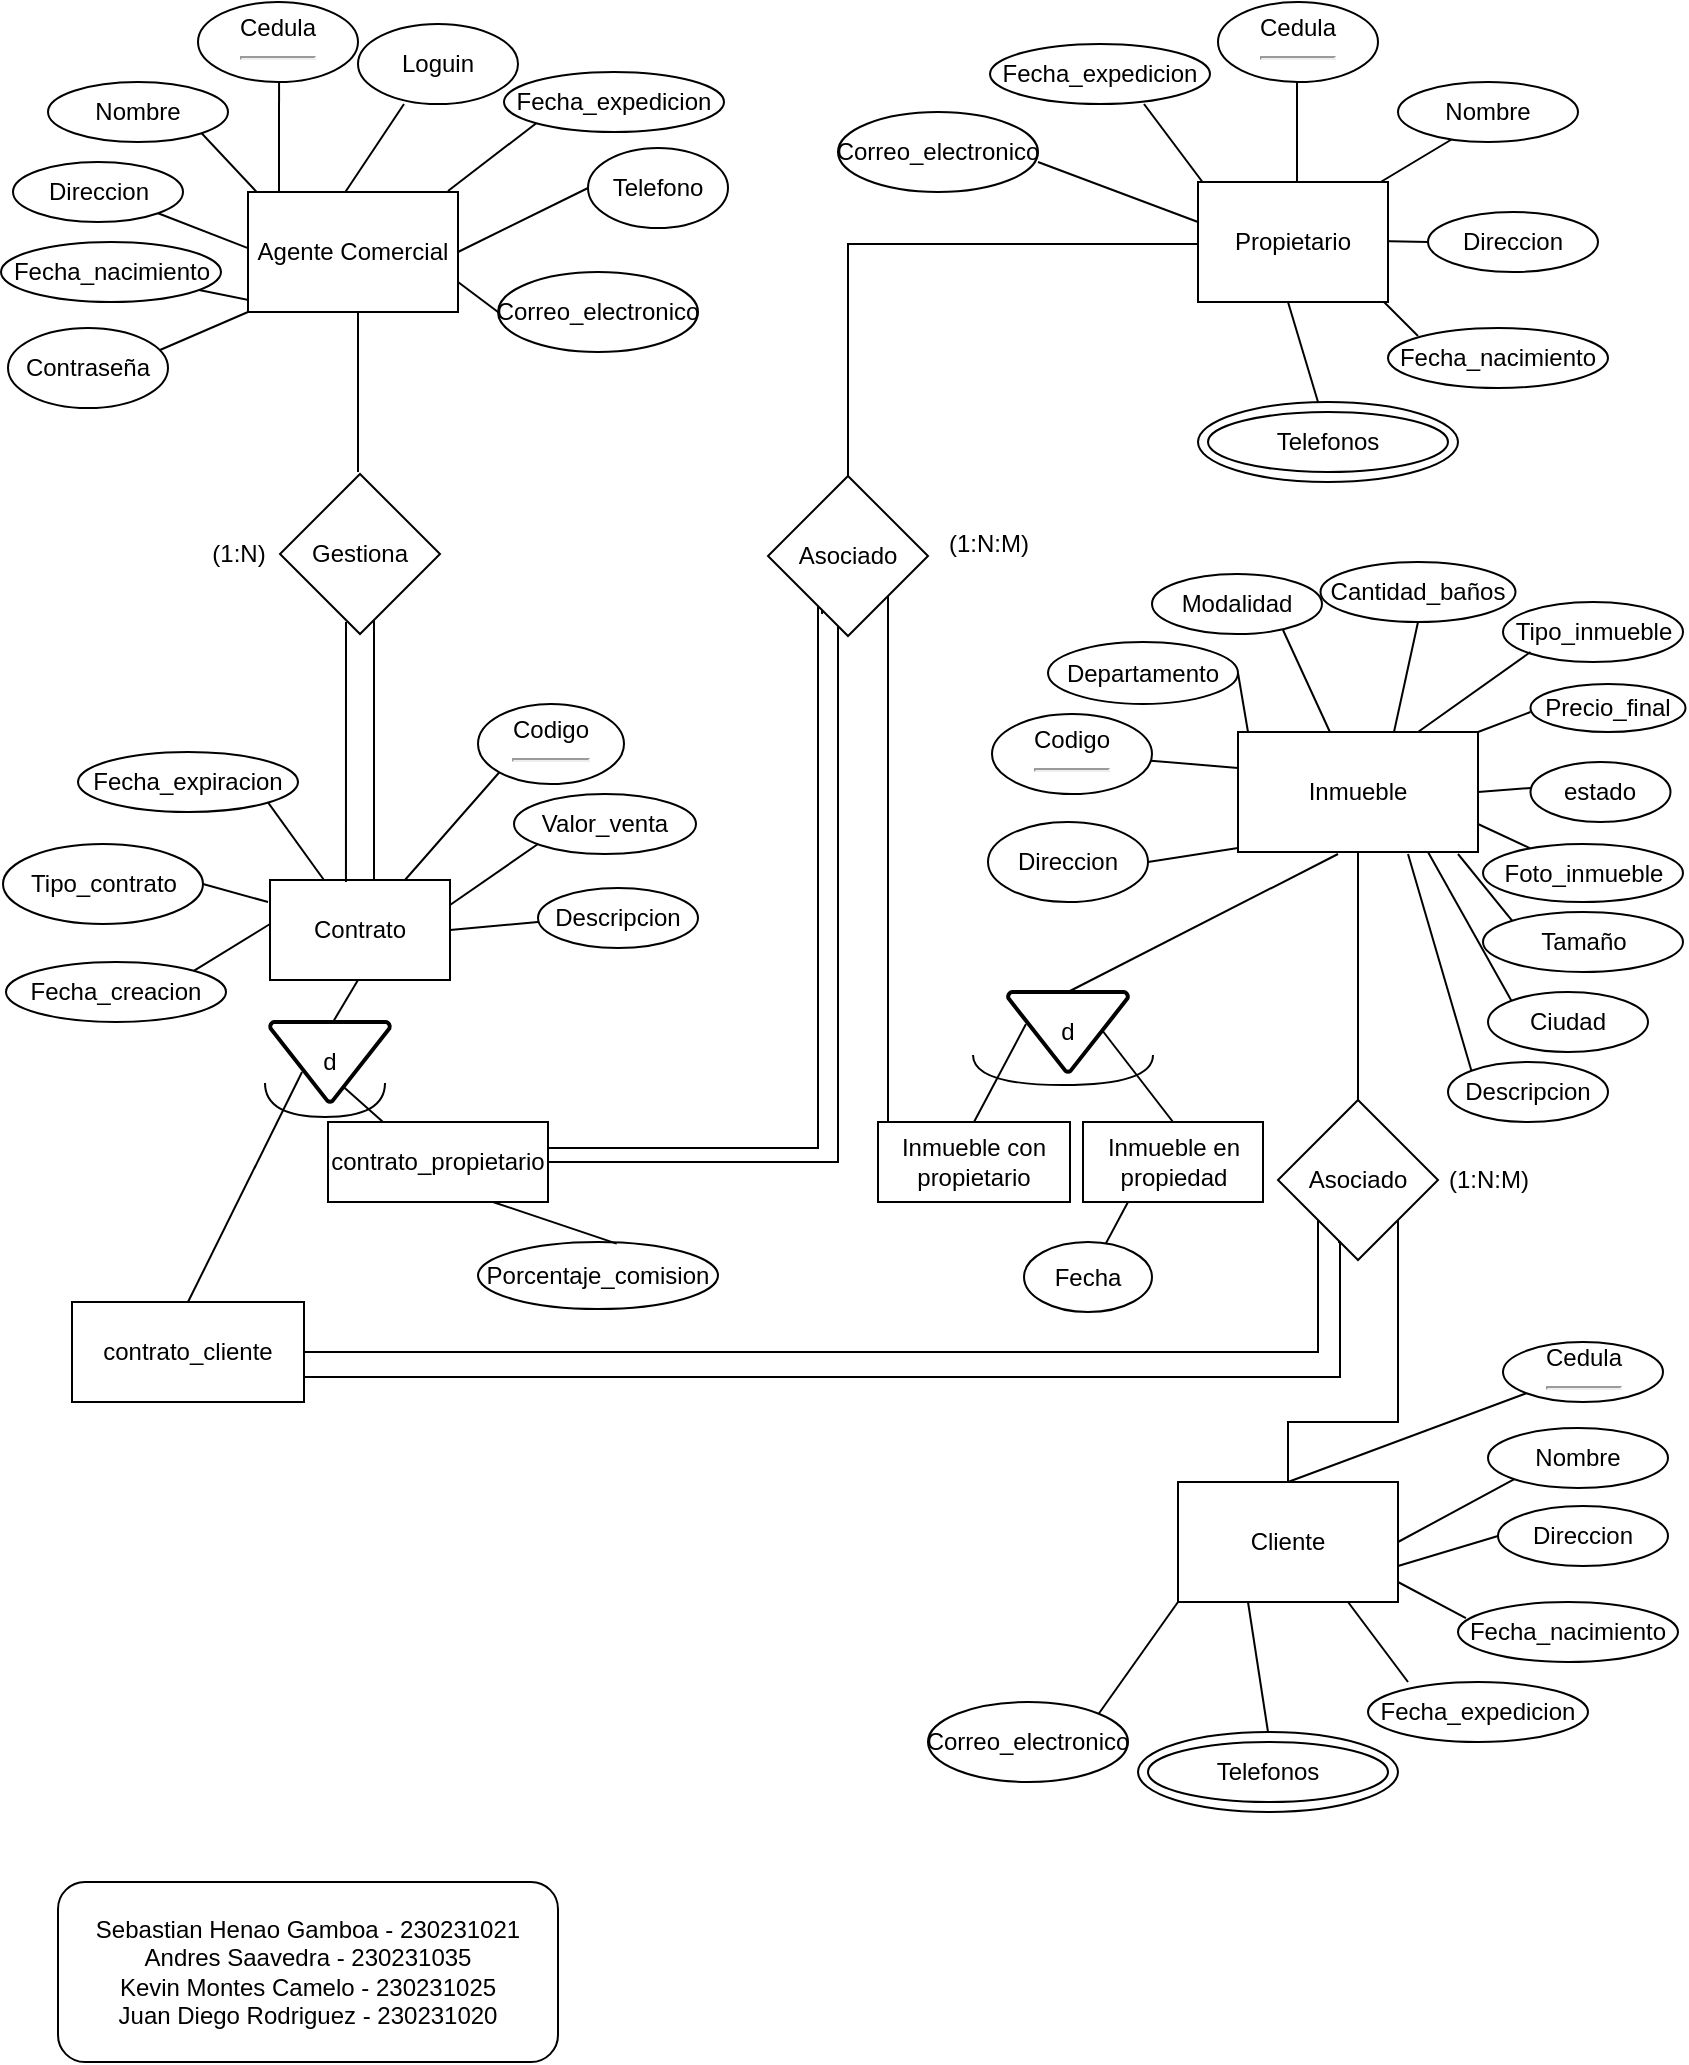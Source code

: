 <mxfile version="24.7.17">
  <diagram id="R2lEEEUBdFMjLlhIrx00" name="Page-1">
    <mxGraphModel dx="880" dy="427" grid="1" gridSize="10" guides="1" tooltips="1" connect="1" arrows="1" fold="1" page="1" pageScale="1" pageWidth="850" pageHeight="1100" math="0" shadow="0" extFonts="Permanent Marker^https://fonts.googleapis.com/css?family=Permanent+Marker">
      <root>
        <mxCell id="0" />
        <mxCell id="1" parent="0" />
        <mxCell id="4rlKsRQZwyyehg3YimqO-2" value="" style="endArrow=none;html=1;rounded=0;entryX=0.494;entryY=0.875;entryDx=0;entryDy=0;entryPerimeter=0;" parent="1" edge="1">
          <mxGeometry width="50" height="50" relative="1" as="geometry">
            <mxPoint x="140.5" y="140" as="sourcePoint" />
            <mxPoint x="140.52" y="80" as="targetPoint" />
            <Array as="points" />
          </mxGeometry>
        </mxCell>
        <mxCell id="4rlKsRQZwyyehg3YimqO-7" value="" style="endArrow=none;html=1;rounded=0;" parent="1" edge="1">
          <mxGeometry width="50" height="50" relative="1" as="geometry">
            <mxPoint x="173" y="136" as="sourcePoint" />
            <mxPoint x="203" y="91" as="targetPoint" />
          </mxGeometry>
        </mxCell>
        <mxCell id="4rlKsRQZwyyehg3YimqO-14" value="Nombre" style="ellipse;whiteSpace=wrap;html=1;" parent="1" vertex="1">
          <mxGeometry x="25" y="80" width="90" height="30" as="geometry" />
        </mxCell>
        <mxCell id="B3RAliBa8itg4HLD803y-1" value="Direccion" style="ellipse;whiteSpace=wrap;html=1;" parent="1" vertex="1">
          <mxGeometry x="7.5" y="120" width="85" height="30" as="geometry" />
        </mxCell>
        <mxCell id="B3RAliBa8itg4HLD803y-2" value="" style="endArrow=none;html=1;rounded=0;entryX=1;entryY=1;entryDx=0;entryDy=0;" parent="1" target="B3RAliBa8itg4HLD803y-1" edge="1">
          <mxGeometry width="50" height="50" relative="1" as="geometry">
            <mxPoint x="130" y="165" as="sourcePoint" />
            <mxPoint x="105" y="164.5" as="targetPoint" />
          </mxGeometry>
        </mxCell>
        <mxCell id="B3RAliBa8itg4HLD803y-6" value="" style="endArrow=none;html=1;rounded=0;entryX=1;entryY=1;entryDx=0;entryDy=0;" parent="1" target="4rlKsRQZwyyehg3YimqO-14" edge="1">
          <mxGeometry width="50" height="50" relative="1" as="geometry">
            <mxPoint x="134" y="140" as="sourcePoint" />
            <mxPoint x="84" y="120" as="targetPoint" />
          </mxGeometry>
        </mxCell>
        <mxCell id="B3RAliBa8itg4HLD803y-7" value="Fecha_nacimiento" style="ellipse;whiteSpace=wrap;html=1;" parent="1" vertex="1">
          <mxGeometry x="1.5" y="160" width="110" height="30" as="geometry" />
        </mxCell>
        <mxCell id="B3RAliBa8itg4HLD803y-9" value="" style="endArrow=none;html=1;rounded=0;" parent="1" source="B3RAliBa8itg4HLD803y-7" edge="1">
          <mxGeometry width="50" height="50" relative="1" as="geometry">
            <mxPoint x="90" y="220" as="sourcePoint" />
            <mxPoint x="130" y="190" as="targetPoint" />
          </mxGeometry>
        </mxCell>
        <mxCell id="B3RAliBa8itg4HLD803y-14" value="" style="endArrow=none;html=1;rounded=0;" parent="1" edge="1">
          <mxGeometry width="50" height="50" relative="1" as="geometry">
            <mxPoint x="649.5" y="130" as="sourcePoint" />
            <mxPoint x="649.5" y="80" as="targetPoint" />
            <Array as="points" />
          </mxGeometry>
        </mxCell>
        <mxCell id="B3RAliBa8itg4HLD803y-18" value="" style="endArrow=none;html=1;rounded=0;" parent="1" edge="1">
          <mxGeometry width="50" height="50" relative="1" as="geometry">
            <mxPoint x="738" y="102" as="sourcePoint" />
            <mxPoint x="688" y="132" as="targetPoint" />
          </mxGeometry>
        </mxCell>
        <mxCell id="B3RAliBa8itg4HLD803y-19" value="Nombre" style="ellipse;whiteSpace=wrap;html=1;" parent="1" vertex="1">
          <mxGeometry x="700" y="80" width="90" height="30" as="geometry" />
        </mxCell>
        <mxCell id="B3RAliBa8itg4HLD803y-20" value="Direccion" style="ellipse;whiteSpace=wrap;html=1;" parent="1" vertex="1">
          <mxGeometry x="715" y="145" width="85" height="30" as="geometry" />
        </mxCell>
        <mxCell id="B3RAliBa8itg4HLD803y-22" value="" style="endArrow=none;html=1;rounded=0;" parent="1" edge="1">
          <mxGeometry width="50" height="50" relative="1" as="geometry">
            <mxPoint x="715" y="160" as="sourcePoint" />
            <mxPoint x="690" y="159.5" as="targetPoint" />
          </mxGeometry>
        </mxCell>
        <mxCell id="B3RAliBa8itg4HLD803y-23" value="Fecha_nacimiento" style="ellipse;whiteSpace=wrap;html=1;" parent="1" vertex="1">
          <mxGeometry x="695" y="203" width="110" height="30" as="geometry" />
        </mxCell>
        <mxCell id="B3RAliBa8itg4HLD803y-26" value="" style="endArrow=none;html=1;rounded=0;" parent="1" edge="1">
          <mxGeometry width="50" height="50" relative="1" as="geometry">
            <mxPoint x="710" y="207" as="sourcePoint" />
            <mxPoint x="690" y="187" as="targetPoint" />
          </mxGeometry>
        </mxCell>
        <mxCell id="B3RAliBa8itg4HLD803y-27" value="" style="endArrow=none;html=1;rounded=0;" parent="1" edge="1">
          <mxGeometry width="50" height="50" relative="1" as="geometry">
            <mxPoint x="603" y="131" as="sourcePoint" />
            <mxPoint x="573" y="91" as="targetPoint" />
          </mxGeometry>
        </mxCell>
        <mxCell id="B3RAliBa8itg4HLD803y-28" value="Fecha_expedicion" style="ellipse;whiteSpace=wrap;html=1;" parent="1" vertex="1">
          <mxGeometry x="496" y="61" width="110" height="30" as="geometry" />
        </mxCell>
        <mxCell id="B3RAliBa8itg4HLD803y-31" value="" style="endArrow=none;html=1;rounded=0;" parent="1" edge="1">
          <mxGeometry width="50" height="50" relative="1" as="geometry">
            <mxPoint x="600" y="150" as="sourcePoint" />
            <mxPoint x="520" y="120" as="targetPoint" />
          </mxGeometry>
        </mxCell>
        <mxCell id="B3RAliBa8itg4HLD803y-32" value="Correo_electronico" style="ellipse;whiteSpace=wrap;html=1;" parent="1" vertex="1">
          <mxGeometry x="420" y="95" width="100" height="40" as="geometry" />
        </mxCell>
        <mxCell id="B3RAliBa8itg4HLD803y-34" value="" style="endArrow=none;html=1;rounded=0;entryX=0.5;entryY=1;entryDx=0;entryDy=0;" parent="1" edge="1">
          <mxGeometry width="50" height="50" relative="1" as="geometry">
            <mxPoint x="660" y="240" as="sourcePoint" />
            <mxPoint x="645" y="190" as="targetPoint" />
          </mxGeometry>
        </mxCell>
        <mxCell id="B3RAliBa8itg4HLD803y-36" value="" style="ellipse;whiteSpace=wrap;html=1;" parent="1" vertex="1">
          <mxGeometry x="600" y="240" width="130" height="40" as="geometry" />
        </mxCell>
        <mxCell id="B3RAliBa8itg4HLD803y-37" value="Telefonos" style="ellipse;whiteSpace=wrap;html=1;" parent="1" vertex="1">
          <mxGeometry x="605" y="245" width="120" height="30" as="geometry" />
        </mxCell>
        <mxCell id="Lbm8d4cM8SK0Y5A2mMIZ-30" style="edgeStyle=orthogonalEdgeStyle;rounded=0;orthogonalLoop=1;jettySize=auto;html=1;exitX=0;exitY=0.75;exitDx=0;exitDy=0;entryX=0.5;entryY=0;entryDx=0;entryDy=0;endArrow=none;endFill=0;" parent="1" target="Lbm8d4cM8SK0Y5A2mMIZ-27" edge="1">
          <mxGeometry relative="1" as="geometry">
            <mxPoint x="603.5" y="160" as="sourcePoint" />
            <mxPoint x="392.5" y="291" as="targetPoint" />
            <Array as="points">
              <mxPoint x="604" y="161" />
              <mxPoint x="425" y="161" />
            </Array>
          </mxGeometry>
        </mxCell>
        <mxCell id="B3RAliBa8itg4HLD803y-39" value="Propietario" style="rounded=0;whiteSpace=wrap;html=1;" parent="1" vertex="1">
          <mxGeometry x="600" y="130" width="95" height="60" as="geometry" />
        </mxCell>
        <mxCell id="B3RAliBa8itg4HLD803y-40" value="Agente Comercial" style="rounded=0;whiteSpace=wrap;html=1;" parent="1" vertex="1">
          <mxGeometry x="125" y="135" width="105" height="60" as="geometry" />
        </mxCell>
        <mxCell id="B3RAliBa8itg4HLD803y-41" value="Contrato" style="rounded=0;whiteSpace=wrap;html=1;" parent="1" vertex="1">
          <mxGeometry x="136" y="479" width="90" height="50" as="geometry" />
        </mxCell>
        <mxCell id="B3RAliBa8itg4HLD803y-43" value="Codigo&lt;hr&gt;" style="ellipse;whiteSpace=wrap;html=1;" parent="1" vertex="1">
          <mxGeometry x="240" y="391" width="73" height="40" as="geometry" />
        </mxCell>
        <mxCell id="B3RAliBa8itg4HLD803y-44" value="Descripcion" style="ellipse;whiteSpace=wrap;html=1;" parent="1" vertex="1">
          <mxGeometry x="270" y="483" width="80" height="30" as="geometry" />
        </mxCell>
        <mxCell id="B3RAliBa8itg4HLD803y-51" value="Tipo_contrato" style="ellipse;whiteSpace=wrap;html=1;" parent="1" vertex="1">
          <mxGeometry x="2.5" y="461" width="100" height="40" as="geometry" />
        </mxCell>
        <mxCell id="B3RAliBa8itg4HLD803y-58" value="Fecha_creacion" style="ellipse;whiteSpace=wrap;html=1;" parent="1" vertex="1">
          <mxGeometry x="4" y="520" width="110" height="30" as="geometry" />
        </mxCell>
        <mxCell id="B3RAliBa8itg4HLD803y-60" value="" style="endArrow=none;html=1;rounded=0;exitX=0.718;exitY=0.1;exitDx=0;exitDy=0;exitPerimeter=0;" parent="1" source="B3RAliBa8itg4HLD803y-62" target="B3RAliBa8itg4HLD803y-41" edge="1">
          <mxGeometry width="50" height="50" relative="1" as="geometry">
            <mxPoint x="115" y="580" as="sourcePoint" />
            <mxPoint x="144" y="520" as="targetPoint" />
          </mxGeometry>
        </mxCell>
        <mxCell id="B3RAliBa8itg4HLD803y-62" value="Fecha_expiracion" style="ellipse;whiteSpace=wrap;html=1;" parent="1" vertex="1">
          <mxGeometry x="40" y="415" width="110" height="30" as="geometry" />
        </mxCell>
        <mxCell id="B3RAliBa8itg4HLD803y-64" value="Valor_venta" style="ellipse;whiteSpace=wrap;html=1;" parent="1" vertex="1">
          <mxGeometry x="258" y="436" width="91" height="30" as="geometry" />
        </mxCell>
        <mxCell id="QkY7KodW-akOsXNsBhCe-24" style="edgeStyle=orthogonalEdgeStyle;rounded=0;orthogonalLoop=1;jettySize=auto;html=1;exitX=0.5;exitY=0;exitDx=0;exitDy=0;entryX=1;entryY=1;entryDx=0;entryDy=0;endArrow=none;endFill=0;" parent="1" source="B3RAliBa8itg4HLD803y-71" target="QkY7KodW-akOsXNsBhCe-18" edge="1">
          <mxGeometry relative="1" as="geometry">
            <Array as="points">
              <mxPoint x="645" y="750" />
              <mxPoint x="700" y="750" />
            </Array>
          </mxGeometry>
        </mxCell>
        <mxCell id="B3RAliBa8itg4HLD803y-71" value="Cliente" style="rounded=0;whiteSpace=wrap;html=1;" parent="1" vertex="1">
          <mxGeometry x="590" y="780" width="110" height="60" as="geometry" />
        </mxCell>
        <mxCell id="B3RAliBa8itg4HLD803y-74" value="Fecha_expedicion" style="ellipse;whiteSpace=wrap;html=1;" parent="1" vertex="1">
          <mxGeometry x="253" y="75" width="110" height="30" as="geometry" />
        </mxCell>
        <mxCell id="B3RAliBa8itg4HLD803y-78" value="" style="endArrow=none;html=1;rounded=0;entryX=0;entryY=1;entryDx=0;entryDy=0;" parent="1" target="B3RAliBa8itg4HLD803y-74" edge="1">
          <mxGeometry width="50" height="50" relative="1" as="geometry">
            <mxPoint x="225" y="134.5" as="sourcePoint" />
            <mxPoint x="260" y="110" as="targetPoint" />
          </mxGeometry>
        </mxCell>
        <mxCell id="B3RAliBa8itg4HLD803y-82" value="Correo_electronico" style="ellipse;whiteSpace=wrap;html=1;" parent="1" vertex="1">
          <mxGeometry x="250" y="175" width="100" height="40" as="geometry" />
        </mxCell>
        <mxCell id="B3RAliBa8itg4HLD803y-83" value="Telefono" style="ellipse;whiteSpace=wrap;html=1;" parent="1" vertex="1">
          <mxGeometry x="295" y="113" width="70" height="40" as="geometry" />
        </mxCell>
        <mxCell id="B3RAliBa8itg4HLD803y-86" value="" style="endArrow=none;html=1;rounded=0;entryX=0;entryY=0.5;entryDx=0;entryDy=0;exitX=1;exitY=0.5;exitDx=0;exitDy=0;" parent="1" source="B3RAliBa8itg4HLD803y-40" target="B3RAliBa8itg4HLD803y-83" edge="1">
          <mxGeometry width="50" height="50" relative="1" as="geometry">
            <mxPoint x="194" y="195" as="sourcePoint" />
            <mxPoint x="201" y="213" as="targetPoint" />
          </mxGeometry>
        </mxCell>
        <mxCell id="B3RAliBa8itg4HLD803y-87" value="Cedula&lt;hr&gt;" style="ellipse;whiteSpace=wrap;html=1;" parent="1" vertex="1">
          <mxGeometry x="610" y="40" width="80" height="40" as="geometry" />
        </mxCell>
        <mxCell id="B3RAliBa8itg4HLD803y-88" value="Cedula&lt;hr&gt;" style="ellipse;whiteSpace=wrap;html=1;" parent="1" vertex="1">
          <mxGeometry x="752.5" y="710" width="80" height="30" as="geometry" />
        </mxCell>
        <mxCell id="B3RAliBa8itg4HLD803y-89" value="Nombre" style="ellipse;whiteSpace=wrap;html=1;" parent="1" vertex="1">
          <mxGeometry x="745" y="753" width="90" height="30" as="geometry" />
        </mxCell>
        <mxCell id="B3RAliBa8itg4HLD803y-90" value="Direccion" style="ellipse;whiteSpace=wrap;html=1;" parent="1" vertex="1">
          <mxGeometry x="750" y="792" width="85" height="30" as="geometry" />
        </mxCell>
        <mxCell id="B3RAliBa8itg4HLD803y-91" value="Fecha_nacimiento" style="ellipse;whiteSpace=wrap;html=1;" parent="1" vertex="1">
          <mxGeometry x="730" y="840" width="110" height="30" as="geometry" />
        </mxCell>
        <mxCell id="B3RAliBa8itg4HLD803y-92" value="Fecha_expedicion" style="ellipse;whiteSpace=wrap;html=1;" parent="1" vertex="1">
          <mxGeometry x="685" y="880" width="110" height="30" as="geometry" />
        </mxCell>
        <mxCell id="QkY7KodW-akOsXNsBhCe-19" style="edgeStyle=orthogonalEdgeStyle;rounded=0;orthogonalLoop=1;jettySize=auto;html=1;exitX=0.5;exitY=1;exitDx=0;exitDy=0;entryX=0.5;entryY=0;entryDx=0;entryDy=0;endArrow=none;endFill=0;" parent="1" source="B3RAliBa8itg4HLD803y-101" target="QkY7KodW-akOsXNsBhCe-18" edge="1">
          <mxGeometry relative="1" as="geometry">
            <Array as="points">
              <mxPoint x="680" y="590" />
            </Array>
          </mxGeometry>
        </mxCell>
        <mxCell id="B3RAliBa8itg4HLD803y-101" value="Inmueble" style="rounded=0;whiteSpace=wrap;html=1;" parent="1" vertex="1">
          <mxGeometry x="620" y="405" width="120" height="60" as="geometry" />
        </mxCell>
        <mxCell id="B3RAliBa8itg4HLD803y-103" value="Codigo&lt;hr&gt;" style="ellipse;whiteSpace=wrap;html=1;" parent="1" vertex="1">
          <mxGeometry x="497" y="396" width="80" height="40" as="geometry" />
        </mxCell>
        <mxCell id="B3RAliBa8itg4HLD803y-104" value="Descripcion" style="ellipse;whiteSpace=wrap;html=1;" parent="1" vertex="1">
          <mxGeometry x="725" y="570" width="80" height="30" as="geometry" />
        </mxCell>
        <mxCell id="B3RAliBa8itg4HLD803y-105" value="Tipo_inmueble" style="ellipse;whiteSpace=wrap;html=1;" parent="1" vertex="1">
          <mxGeometry x="752.5" y="340" width="90" height="30" as="geometry" />
        </mxCell>
        <mxCell id="B3RAliBa8itg4HLD803y-106" value="Modalidad" style="ellipse;whiteSpace=wrap;html=1;" parent="1" vertex="1">
          <mxGeometry x="577" y="326" width="85" height="30" as="geometry" />
        </mxCell>
        <mxCell id="B3RAliBa8itg4HLD803y-107" value="Precio_final" style="ellipse;whiteSpace=wrap;html=1;" parent="1" vertex="1">
          <mxGeometry x="766.25" y="381" width="77.5" height="24" as="geometry" />
        </mxCell>
        <mxCell id="B3RAliBa8itg4HLD803y-109" value="estado" style="ellipse;whiteSpace=wrap;html=1;" parent="1" vertex="1">
          <mxGeometry x="766.25" y="420" width="70" height="30" as="geometry" />
        </mxCell>
        <mxCell id="B3RAliBa8itg4HLD803y-111" value="Foto_inmueble" style="ellipse;whiteSpace=wrap;html=1;" parent="1" vertex="1">
          <mxGeometry x="742.5" y="461" width="100" height="29" as="geometry" />
        </mxCell>
        <mxCell id="B3RAliBa8itg4HLD803y-114" value="Cantidad_baños" style="ellipse;whiteSpace=wrap;html=1;" parent="1" vertex="1">
          <mxGeometry x="661.25" y="320" width="97.5" height="30" as="geometry" />
        </mxCell>
        <mxCell id="B3RAliBa8itg4HLD803y-115" value="Tamaño" style="ellipse;whiteSpace=wrap;html=1;" parent="1" vertex="1">
          <mxGeometry x="742.5" y="495" width="100" height="30" as="geometry" />
        </mxCell>
        <mxCell id="f60cPsyJzFXe6ZBe6k3H-2" value="Gestiona" style="rhombus;whiteSpace=wrap;html=1;" parent="1" vertex="1">
          <mxGeometry x="141" y="276" width="80" height="80" as="geometry" />
        </mxCell>
        <mxCell id="QkY7KodW-akOsXNsBhCe-22" style="edgeStyle=orthogonalEdgeStyle;rounded=0;orthogonalLoop=1;jettySize=auto;html=1;exitX=1;exitY=0.75;exitDx=0;exitDy=0;entryX=0;entryY=1;entryDx=0;entryDy=0;endArrow=none;endFill=0;" parent="1" source="XvDk7pVKOA5kMYXRJbSS-2" target="QkY7KodW-akOsXNsBhCe-18" edge="1">
          <mxGeometry relative="1" as="geometry">
            <Array as="points">
              <mxPoint x="153" y="715" />
              <mxPoint x="660" y="715" />
            </Array>
          </mxGeometry>
        </mxCell>
        <mxCell id="XvDk7pVKOA5kMYXRJbSS-2" value="contrato_cliente" style="rounded=0;whiteSpace=wrap;html=1;" parent="1" vertex="1">
          <mxGeometry x="37" y="690" width="116" height="50" as="geometry" />
        </mxCell>
        <mxCell id="Lbm8d4cM8SK0Y5A2mMIZ-33" style="edgeStyle=orthogonalEdgeStyle;rounded=0;orthogonalLoop=1;jettySize=auto;html=1;exitX=1;exitY=0.5;exitDx=0;exitDy=0;entryX=0.338;entryY=0.863;entryDx=0;entryDy=0;endArrow=none;endFill=0;entryPerimeter=0;" parent="1" edge="1" target="Lbm8d4cM8SK0Y5A2mMIZ-27">
          <mxGeometry relative="1" as="geometry">
            <Array as="points">
              <mxPoint x="275" y="613" />
              <mxPoint x="410" y="613" />
              <mxPoint x="410" y="330" />
              <mxPoint x="412" y="330" />
            </Array>
            <mxPoint x="275" y="623" as="sourcePoint" />
            <mxPoint x="411" y="272" as="targetPoint" />
          </mxGeometry>
        </mxCell>
        <mxCell id="r4Jjr8bLSQtdwsI-RP7N-3" style="edgeStyle=orthogonalEdgeStyle;rounded=0;orthogonalLoop=1;jettySize=auto;html=1;exitX=1;exitY=0.5;exitDx=0;exitDy=0;endArrow=none;endFill=0;" parent="1" source="XvDk7pVKOA5kMYXRJbSS-3" target="Lbm8d4cM8SK0Y5A2mMIZ-27" edge="1">
          <mxGeometry relative="1" as="geometry">
            <Array as="points">
              <mxPoint x="420" y="620" />
            </Array>
          </mxGeometry>
        </mxCell>
        <mxCell id="XvDk7pVKOA5kMYXRJbSS-3" value="contrato_propietario" style="rounded=0;whiteSpace=wrap;html=1;" parent="1" vertex="1">
          <mxGeometry x="165" y="600" width="110" height="40" as="geometry" />
        </mxCell>
        <mxCell id="XvDk7pVKOA5kMYXRJbSS-4" value="" style="endArrow=none;html=1;rounded=0;entryX=0.267;entryY=0.625;entryDx=0;entryDy=0;entryPerimeter=0;exitX=0.5;exitY=0;exitDx=0;exitDy=0;" parent="1" source="XvDk7pVKOA5kMYXRJbSS-2" target="QkY7KodW-akOsXNsBhCe-1" edge="1">
          <mxGeometry width="50" height="50" relative="1" as="geometry">
            <mxPoint x="90" y="670" as="sourcePoint" />
            <mxPoint x="155.298" y="585.847" as="targetPoint" />
          </mxGeometry>
        </mxCell>
        <mxCell id="XvDk7pVKOA5kMYXRJbSS-7" value="" style="endArrow=none;html=1;rounded=0;exitX=0.25;exitY=0;exitDx=0;exitDy=0;" parent="1" source="XvDk7pVKOA5kMYXRJbSS-3" edge="1">
          <mxGeometry width="50" height="50" relative="1" as="geometry">
            <mxPoint x="263" y="698" as="sourcePoint" />
            <mxPoint x="170" y="580" as="targetPoint" />
          </mxGeometry>
        </mxCell>
        <mxCell id="Lbm8d4cM8SK0Y5A2mMIZ-3" value="Loguin" style="ellipse;whiteSpace=wrap;html=1;" parent="1" vertex="1">
          <mxGeometry x="180" y="51" width="80" height="40" as="geometry" />
        </mxCell>
        <mxCell id="Lbm8d4cM8SK0Y5A2mMIZ-7" value="" style="endArrow=none;html=1;rounded=0;exitX=1;exitY=0.75;exitDx=0;exitDy=0;entryX=0;entryY=0.5;entryDx=0;entryDy=0;" parent="1" source="B3RAliBa8itg4HLD803y-40" target="B3RAliBa8itg4HLD803y-82" edge="1">
          <mxGeometry width="50" height="50" relative="1" as="geometry">
            <mxPoint x="237.5" y="203" as="sourcePoint" />
            <mxPoint x="287.5" y="153" as="targetPoint" />
          </mxGeometry>
        </mxCell>
        <mxCell id="Lbm8d4cM8SK0Y5A2mMIZ-8" value="Contraseña" style="ellipse;whiteSpace=wrap;html=1;" parent="1" vertex="1">
          <mxGeometry x="5" y="203" width="80" height="40" as="geometry" />
        </mxCell>
        <mxCell id="Lbm8d4cM8SK0Y5A2mMIZ-9" value="" style="endArrow=none;html=1;rounded=0;exitX=0.95;exitY=0.275;exitDx=0;exitDy=0;exitPerimeter=0;" parent="1" source="Lbm8d4cM8SK0Y5A2mMIZ-8" edge="1">
          <mxGeometry width="50" height="50" relative="1" as="geometry">
            <mxPoint x="75" y="245" as="sourcePoint" />
            <mxPoint x="125" y="195" as="targetPoint" />
          </mxGeometry>
        </mxCell>
        <mxCell id="Lbm8d4cM8SK0Y5A2mMIZ-11" value="Cedula&lt;hr&gt;" style="ellipse;whiteSpace=wrap;html=1;" parent="1" vertex="1">
          <mxGeometry x="100" y="40" width="80" height="40" as="geometry" />
        </mxCell>
        <mxCell id="Lbm8d4cM8SK0Y5A2mMIZ-13" value="" style="endArrow=none;html=1;rounded=0;exitX=0.5;exitY=0;exitDx=0;exitDy=0;" parent="1" edge="1">
          <mxGeometry width="50" height="50" relative="1" as="geometry">
            <mxPoint x="180" y="275" as="sourcePoint" />
            <mxPoint x="180" y="195" as="targetPoint" />
          </mxGeometry>
        </mxCell>
        <mxCell id="Lbm8d4cM8SK0Y5A2mMIZ-14" value="(1:N)" style="text;html=1;align=center;verticalAlign=middle;resizable=0;points=[];autosize=1;strokeColor=none;fillColor=none;" parent="1" vertex="1">
          <mxGeometry x="95" y="301" width="50" height="30" as="geometry" />
        </mxCell>
        <mxCell id="Lbm8d4cM8SK0Y5A2mMIZ-16" value="" style="endArrow=none;html=1;rounded=0;exitX=1;exitY=0.5;exitDx=0;exitDy=0;" parent="1" source="B3RAliBa8itg4HLD803y-51" edge="1">
          <mxGeometry width="50" height="50" relative="1" as="geometry">
            <mxPoint x="85" y="540" as="sourcePoint" />
            <mxPoint x="135" y="490" as="targetPoint" />
          </mxGeometry>
        </mxCell>
        <mxCell id="Lbm8d4cM8SK0Y5A2mMIZ-19" value="" style="endArrow=none;html=1;rounded=0;exitX=0.75;exitY=0;exitDx=0;exitDy=0;entryX=0;entryY=1;entryDx=0;entryDy=0;" parent="1" source="B3RAliBa8itg4HLD803y-41" target="B3RAliBa8itg4HLD803y-43" edge="1">
          <mxGeometry width="50" height="50" relative="1" as="geometry">
            <mxPoint x="176" y="506" as="sourcePoint" />
            <mxPoint x="226" y="456" as="targetPoint" />
          </mxGeometry>
        </mxCell>
        <mxCell id="Lbm8d4cM8SK0Y5A2mMIZ-21" value="" style="endArrow=none;html=1;rounded=0;exitX=1;exitY=0.25;exitDx=0;exitDy=0;" parent="1" source="B3RAliBa8itg4HLD803y-41" edge="1">
          <mxGeometry width="50" height="50" relative="1" as="geometry">
            <mxPoint x="220" y="511" as="sourcePoint" />
            <mxPoint x="270" y="461" as="targetPoint" />
          </mxGeometry>
        </mxCell>
        <mxCell id="Lbm8d4cM8SK0Y5A2mMIZ-22" style="edgeStyle=orthogonalEdgeStyle;rounded=0;orthogonalLoop=1;jettySize=auto;html=1;exitX=0.5;exitY=1;exitDx=0;exitDy=0;" parent="1" source="B3RAliBa8itg4HLD803y-64" target="B3RAliBa8itg4HLD803y-64" edge="1">
          <mxGeometry relative="1" as="geometry" />
        </mxCell>
        <mxCell id="Lbm8d4cM8SK0Y5A2mMIZ-24" value="" style="endArrow=none;html=1;rounded=0;exitX=1;exitY=0.5;exitDx=0;exitDy=0;" parent="1" source="B3RAliBa8itg4HLD803y-41" edge="1">
          <mxGeometry width="50" height="50" relative="1" as="geometry">
            <mxPoint x="230" y="540" as="sourcePoint" />
            <mxPoint x="270" y="500" as="targetPoint" />
          </mxGeometry>
        </mxCell>
        <mxCell id="Lbm8d4cM8SK0Y5A2mMIZ-26" value="" style="endArrow=none;html=1;rounded=0;exitX=1;exitY=0;exitDx=0;exitDy=0;" parent="1" source="B3RAliBa8itg4HLD803y-58" edge="1">
          <mxGeometry width="50" height="50" relative="1" as="geometry">
            <mxPoint x="86" y="551" as="sourcePoint" />
            <mxPoint x="136" y="501" as="targetPoint" />
          </mxGeometry>
        </mxCell>
        <mxCell id="Lbm8d4cM8SK0Y5A2mMIZ-27" value="Asociado" style="rhombus;whiteSpace=wrap;html=1;" parent="1" vertex="1">
          <mxGeometry x="385" y="277" width="80" height="80" as="geometry" />
        </mxCell>
        <mxCell id="Lbm8d4cM8SK0Y5A2mMIZ-31" value="Porcentaje_comision" style="ellipse;whiteSpace=wrap;html=1;" parent="1" vertex="1">
          <mxGeometry x="240" y="660" width="120" height="33.5" as="geometry" />
        </mxCell>
        <mxCell id="Lbm8d4cM8SK0Y5A2mMIZ-32" value="" style="endArrow=none;html=1;rounded=0;exitX=0.578;exitY=0.024;exitDx=0;exitDy=0;exitPerimeter=0;entryX=0.75;entryY=1;entryDx=0;entryDy=0;" parent="1" source="Lbm8d4cM8SK0Y5A2mMIZ-31" target="XvDk7pVKOA5kMYXRJbSS-3" edge="1">
          <mxGeometry width="50" height="50" relative="1" as="geometry">
            <mxPoint x="230" y="680" as="sourcePoint" />
            <mxPoint x="280" y="630" as="targetPoint" />
          </mxGeometry>
        </mxCell>
        <mxCell id="Lbm8d4cM8SK0Y5A2mMIZ-37" value="" style="endArrow=none;html=1;rounded=0;exitX=0.5;exitY=0;exitDx=0;exitDy=0;" parent="1" edge="1">
          <mxGeometry width="50" height="50" relative="1" as="geometry">
            <mxPoint x="167.5" y="550" as="sourcePoint" />
            <mxPoint x="180" y="529" as="targetPoint" />
          </mxGeometry>
        </mxCell>
        <mxCell id="Lbm8d4cM8SK0Y5A2mMIZ-41" value="" style="ellipse;whiteSpace=wrap;html=1;" parent="1" vertex="1">
          <mxGeometry x="570" y="905" width="130" height="40" as="geometry" />
        </mxCell>
        <mxCell id="Lbm8d4cM8SK0Y5A2mMIZ-43" value="Telefonos" style="ellipse;whiteSpace=wrap;html=1;" parent="1" vertex="1">
          <mxGeometry x="575" y="910" width="120" height="30" as="geometry" />
        </mxCell>
        <mxCell id="Lbm8d4cM8SK0Y5A2mMIZ-45" style="edgeStyle=orthogonalEdgeStyle;rounded=0;orthogonalLoop=1;jettySize=auto;html=1;exitX=0.5;exitY=1;exitDx=0;exitDy=0;" parent="1" source="B3RAliBa8itg4HLD803y-92" target="B3RAliBa8itg4HLD803y-92" edge="1">
          <mxGeometry relative="1" as="geometry" />
        </mxCell>
        <mxCell id="Lbm8d4cM8SK0Y5A2mMIZ-46" value="" style="endArrow=none;html=1;rounded=0;exitX=0.5;exitY=0;exitDx=0;exitDy=0;" parent="1" source="Lbm8d4cM8SK0Y5A2mMIZ-41" edge="1">
          <mxGeometry width="50" height="50" relative="1" as="geometry">
            <mxPoint x="590" y="880" as="sourcePoint" />
            <mxPoint x="625" y="840" as="targetPoint" />
          </mxGeometry>
        </mxCell>
        <mxCell id="Lbm8d4cM8SK0Y5A2mMIZ-47" value="" style="endArrow=none;html=1;rounded=0;" parent="1" edge="1">
          <mxGeometry width="50" height="50" relative="1" as="geometry">
            <mxPoint x="705" y="880" as="sourcePoint" />
            <mxPoint x="675" y="840" as="targetPoint" />
          </mxGeometry>
        </mxCell>
        <mxCell id="Lbm8d4cM8SK0Y5A2mMIZ-48" value="" style="endArrow=none;html=1;rounded=0;entryX=0.036;entryY=0.267;entryDx=0;entryDy=0;entryPerimeter=0;" parent="1" target="B3RAliBa8itg4HLD803y-91" edge="1">
          <mxGeometry width="50" height="50" relative="1" as="geometry">
            <mxPoint x="700" y="830" as="sourcePoint" />
            <mxPoint x="730" y="850" as="targetPoint" />
          </mxGeometry>
        </mxCell>
        <mxCell id="Lbm8d4cM8SK0Y5A2mMIZ-51" value="" style="endArrow=none;html=1;rounded=0;entryX=0;entryY=0.5;entryDx=0;entryDy=0;" parent="1" target="B3RAliBa8itg4HLD803y-90" edge="1">
          <mxGeometry width="50" height="50" relative="1" as="geometry">
            <mxPoint x="700" y="822" as="sourcePoint" />
            <mxPoint x="750" y="772" as="targetPoint" />
          </mxGeometry>
        </mxCell>
        <mxCell id="Lbm8d4cM8SK0Y5A2mMIZ-52" value="" style="endArrow=none;html=1;rounded=0;exitX=1;exitY=0.5;exitDx=0;exitDy=0;entryX=0;entryY=1;entryDx=0;entryDy=0;" parent="1" source="B3RAliBa8itg4HLD803y-71" target="B3RAliBa8itg4HLD803y-89" edge="1">
          <mxGeometry width="50" height="50" relative="1" as="geometry">
            <mxPoint x="695" y="822" as="sourcePoint" />
            <mxPoint x="745" y="772" as="targetPoint" />
          </mxGeometry>
        </mxCell>
        <mxCell id="Lbm8d4cM8SK0Y5A2mMIZ-53" value="" style="endArrow=none;html=1;rounded=0;exitX=0.5;exitY=0;exitDx=0;exitDy=0;entryX=0;entryY=1;entryDx=0;entryDy=0;" parent="1" source="B3RAliBa8itg4HLD803y-71" target="B3RAliBa8itg4HLD803y-88" edge="1">
          <mxGeometry width="50" height="50" relative="1" as="geometry">
            <mxPoint x="640" y="800" as="sourcePoint" />
            <mxPoint x="690" y="750" as="targetPoint" />
          </mxGeometry>
        </mxCell>
        <mxCell id="Lbm8d4cM8SK0Y5A2mMIZ-60" value="(1:N:M)" style="text;html=1;align=center;verticalAlign=middle;resizable=0;points=[];autosize=1;strokeColor=none;fillColor=none;" parent="1" vertex="1">
          <mxGeometry x="465" y="296" width="60" height="30" as="geometry" />
        </mxCell>
        <mxCell id="Lbm8d4cM8SK0Y5A2mMIZ-62" value="Correo_electronico" style="ellipse;whiteSpace=wrap;html=1;" parent="1" vertex="1">
          <mxGeometry x="465" y="890" width="100" height="40" as="geometry" />
        </mxCell>
        <mxCell id="Lbm8d4cM8SK0Y5A2mMIZ-63" value="" style="endArrow=none;html=1;rounded=0;exitX=1;exitY=0;exitDx=0;exitDy=0;" parent="1" source="Lbm8d4cM8SK0Y5A2mMIZ-62" edge="1">
          <mxGeometry width="50" height="50" relative="1" as="geometry">
            <mxPoint x="540" y="890" as="sourcePoint" />
            <mxPoint x="590" y="840" as="targetPoint" />
          </mxGeometry>
        </mxCell>
        <mxCell id="Lbm8d4cM8SK0Y5A2mMIZ-68" value="Departamento" style="ellipse;whiteSpace=wrap;html=1;" parent="1" vertex="1">
          <mxGeometry x="525" y="360" width="95" height="31" as="geometry" />
        </mxCell>
        <mxCell id="Lbm8d4cM8SK0Y5A2mMIZ-69" value="Ciudad" style="ellipse;whiteSpace=wrap;html=1;" parent="1" vertex="1">
          <mxGeometry x="745" y="535" width="80" height="30" as="geometry" />
        </mxCell>
        <mxCell id="Lbm8d4cM8SK0Y5A2mMIZ-70" value="Direccion" style="ellipse;whiteSpace=wrap;html=1;" parent="1" vertex="1">
          <mxGeometry x="495" y="450" width="80" height="40" as="geometry" />
        </mxCell>
        <mxCell id="Lbm8d4cM8SK0Y5A2mMIZ-73" value="" style="endArrow=none;html=1;rounded=0;exitX=0.65;exitY=0;exitDx=0;exitDy=0;exitPerimeter=0;" parent="1" source="B3RAliBa8itg4HLD803y-101" edge="1">
          <mxGeometry width="50" height="50" relative="1" as="geometry">
            <mxPoint x="680" y="400" as="sourcePoint" />
            <mxPoint x="710" y="350" as="targetPoint" />
          </mxGeometry>
        </mxCell>
        <mxCell id="Lbm8d4cM8SK0Y5A2mMIZ-75" value="" style="endArrow=none;html=1;rounded=0;exitX=0.75;exitY=0;exitDx=0;exitDy=0;" parent="1" source="B3RAliBa8itg4HLD803y-101" edge="1">
          <mxGeometry width="50" height="50" relative="1" as="geometry">
            <mxPoint x="716.25" y="415" as="sourcePoint" />
            <mxPoint x="766.25" y="365" as="targetPoint" />
          </mxGeometry>
        </mxCell>
        <mxCell id="Lbm8d4cM8SK0Y5A2mMIZ-76" value="" style="endArrow=none;html=1;rounded=0;exitX=1;exitY=0;exitDx=0;exitDy=0;" parent="1" source="B3RAliBa8itg4HLD803y-101" edge="1">
          <mxGeometry width="50" height="50" relative="1" as="geometry">
            <mxPoint x="716.25" y="445" as="sourcePoint" />
            <mxPoint x="766.25" y="395" as="targetPoint" />
          </mxGeometry>
        </mxCell>
        <mxCell id="Lbm8d4cM8SK0Y5A2mMIZ-77" value="" style="endArrow=none;html=1;rounded=0;exitX=1;exitY=0.5;exitDx=0;exitDy=0;" parent="1" source="B3RAliBa8itg4HLD803y-101" edge="1">
          <mxGeometry width="50" height="50" relative="1" as="geometry">
            <mxPoint x="716.25" y="483" as="sourcePoint" />
            <mxPoint x="766.25" y="433" as="targetPoint" />
          </mxGeometry>
        </mxCell>
        <mxCell id="Lbm8d4cM8SK0Y5A2mMIZ-78" value="" style="endArrow=none;html=1;rounded=0;" parent="1" source="B3RAliBa8itg4HLD803y-111" edge="1">
          <mxGeometry width="50" height="50" relative="1" as="geometry">
            <mxPoint x="690" y="501" as="sourcePoint" />
            <mxPoint x="740" y="451" as="targetPoint" />
          </mxGeometry>
        </mxCell>
        <mxCell id="Lbm8d4cM8SK0Y5A2mMIZ-79" value="" style="endArrow=none;html=1;rounded=0;exitX=0.383;exitY=-0.033;exitDx=0;exitDy=0;exitPerimeter=0;" parent="1" edge="1">
          <mxGeometry width="50" height="50" relative="1" as="geometry">
            <mxPoint x="665.96" y="405.02" as="sourcePoint" />
            <mxPoint x="642.5" y="354" as="targetPoint" />
          </mxGeometry>
        </mxCell>
        <mxCell id="Lbm8d4cM8SK0Y5A2mMIZ-80" value="" style="endArrow=none;html=1;rounded=0;exitX=1;exitY=0.5;exitDx=0;exitDy=0;" parent="1" source="Lbm8d4cM8SK0Y5A2mMIZ-68" edge="1">
          <mxGeometry width="50" height="50" relative="1" as="geometry">
            <mxPoint x="575" y="455" as="sourcePoint" />
            <mxPoint x="625" y="405" as="targetPoint" />
          </mxGeometry>
        </mxCell>
        <mxCell id="Lbm8d4cM8SK0Y5A2mMIZ-82" value="" style="endArrow=none;html=1;rounded=0;exitX=0;exitY=0;exitDx=0;exitDy=0;" parent="1" source="B3RAliBa8itg4HLD803y-115" edge="1">
          <mxGeometry width="50" height="50" relative="1" as="geometry">
            <mxPoint x="680" y="516" as="sourcePoint" />
            <mxPoint x="730" y="466" as="targetPoint" />
          </mxGeometry>
        </mxCell>
        <mxCell id="Lbm8d4cM8SK0Y5A2mMIZ-83" value="" style="endArrow=none;html=1;rounded=0;" parent="1" source="B3RAliBa8itg4HLD803y-103" edge="1">
          <mxGeometry width="50" height="50" relative="1" as="geometry">
            <mxPoint x="570" y="473" as="sourcePoint" />
            <mxPoint x="620" y="423" as="targetPoint" />
          </mxGeometry>
        </mxCell>
        <mxCell id="Lbm8d4cM8SK0Y5A2mMIZ-84" value="" style="endArrow=none;html=1;rounded=0;exitX=1;exitY=0.5;exitDx=0;exitDy=0;" parent="1" source="Lbm8d4cM8SK0Y5A2mMIZ-70" edge="1">
          <mxGeometry width="50" height="50" relative="1" as="geometry">
            <mxPoint x="590" y="470" as="sourcePoint" />
            <mxPoint x="620" y="463" as="targetPoint" />
          </mxGeometry>
        </mxCell>
        <mxCell id="Lbm8d4cM8SK0Y5A2mMIZ-85" value="" style="endArrow=none;html=1;rounded=0;exitX=0;exitY=0;exitDx=0;exitDy=0;" parent="1" source="Lbm8d4cM8SK0Y5A2mMIZ-69" edge="1">
          <mxGeometry width="50" height="50" relative="1" as="geometry">
            <mxPoint x="665" y="515" as="sourcePoint" />
            <mxPoint x="715" y="465" as="targetPoint" />
          </mxGeometry>
        </mxCell>
        <mxCell id="Lbm8d4cM8SK0Y5A2mMIZ-86" value="" style="endArrow=none;html=1;rounded=0;exitX=0;exitY=0;exitDx=0;exitDy=0;" parent="1" source="B3RAliBa8itg4HLD803y-104" edge="1">
          <mxGeometry width="50" height="50" relative="1" as="geometry">
            <mxPoint x="655" y="516" as="sourcePoint" />
            <mxPoint x="705" y="466" as="targetPoint" />
          </mxGeometry>
        </mxCell>
        <mxCell id="Lbm8d4cM8SK0Y5A2mMIZ-88" value="" style="endArrow=none;html=1;rounded=0;exitX=0.5;exitY=0;exitDx=0;exitDy=0;exitPerimeter=0;" parent="1" source="QkY7KodW-akOsXNsBhCe-7" edge="1">
          <mxGeometry width="50" height="50" relative="1" as="geometry">
            <mxPoint x="640" y="540" as="sourcePoint" />
            <mxPoint x="670" y="466" as="targetPoint" />
          </mxGeometry>
        </mxCell>
        <mxCell id="r4Jjr8bLSQtdwsI-RP7N-5" style="edgeStyle=orthogonalEdgeStyle;rounded=0;orthogonalLoop=1;jettySize=auto;html=1;exitX=0.25;exitY=0;exitDx=0;exitDy=0;entryX=1;entryY=1;entryDx=0;entryDy=0;endArrow=none;endFill=0;" parent="1" source="Lbm8d4cM8SK0Y5A2mMIZ-89" target="Lbm8d4cM8SK0Y5A2mMIZ-27" edge="1">
          <mxGeometry relative="1" as="geometry">
            <Array as="points">
              <mxPoint x="445" y="600" />
            </Array>
          </mxGeometry>
        </mxCell>
        <mxCell id="Lbm8d4cM8SK0Y5A2mMIZ-89" value="Inmueble con propietario" style="rounded=0;whiteSpace=wrap;html=1;" parent="1" vertex="1">
          <mxGeometry x="440" y="600" width="96" height="40" as="geometry" />
        </mxCell>
        <mxCell id="Lbm8d4cM8SK0Y5A2mMIZ-90" value="Inmueble en propiedad" style="rounded=0;whiteSpace=wrap;html=1;" parent="1" vertex="1">
          <mxGeometry x="542.5" y="600" width="90" height="40" as="geometry" />
        </mxCell>
        <mxCell id="Lbm8d4cM8SK0Y5A2mMIZ-91" value="" style="endArrow=none;html=1;rounded=0;entryX=0.15;entryY=0.4;entryDx=0;entryDy=0;entryPerimeter=0;exitX=0.5;exitY=0;exitDx=0;exitDy=0;" parent="1" source="Lbm8d4cM8SK0Y5A2mMIZ-89" target="QkY7KodW-akOsXNsBhCe-7" edge="1">
          <mxGeometry width="50" height="50" relative="1" as="geometry">
            <mxPoint x="580" y="620" as="sourcePoint" />
            <mxPoint x="621" y="559" as="targetPoint" />
          </mxGeometry>
        </mxCell>
        <mxCell id="Lbm8d4cM8SK0Y5A2mMIZ-92" value="" style="endArrow=none;html=1;rounded=0;exitX=0.5;exitY=0;exitDx=0;exitDy=0;entryX=0.783;entryY=0.475;entryDx=0;entryDy=0;entryPerimeter=0;" parent="1" source="Lbm8d4cM8SK0Y5A2mMIZ-90" target="QkY7KodW-akOsXNsBhCe-7" edge="1">
          <mxGeometry width="50" height="50" relative="1" as="geometry">
            <mxPoint x="610" y="630" as="sourcePoint" />
            <mxPoint x="660" y="580" as="targetPoint" />
          </mxGeometry>
        </mxCell>
        <mxCell id="Lbm8d4cM8SK0Y5A2mMIZ-94" value="Fecha" style="ellipse;whiteSpace=wrap;html=1;" parent="1" vertex="1">
          <mxGeometry x="513" y="660" width="64" height="35" as="geometry" />
        </mxCell>
        <mxCell id="Lbm8d4cM8SK0Y5A2mMIZ-95" value="" style="endArrow=none;html=1;rounded=0;entryX=0.25;entryY=1;entryDx=0;entryDy=0;" parent="1" source="Lbm8d4cM8SK0Y5A2mMIZ-94" target="Lbm8d4cM8SK0Y5A2mMIZ-90" edge="1">
          <mxGeometry width="50" height="50" relative="1" as="geometry">
            <mxPoint x="501" y="713" as="sourcePoint" />
            <mxPoint x="550" y="670" as="targetPoint" />
          </mxGeometry>
        </mxCell>
        <mxCell id="QkY7KodW-akOsXNsBhCe-1" value="d" style="strokeWidth=2;html=1;shape=mxgraph.flowchart.merge_or_storage;whiteSpace=wrap;" parent="1" vertex="1">
          <mxGeometry x="136" y="550" width="60" height="40" as="geometry" />
        </mxCell>
        <mxCell id="QkY7KodW-akOsXNsBhCe-4" value="" style="shape=requiredInterface;html=1;verticalLabelPosition=bottom;sketch=0;rotation=90;" parent="1" vertex="1">
          <mxGeometry x="155" y="559" width="17" height="60" as="geometry" />
        </mxCell>
        <mxCell id="QkY7KodW-akOsXNsBhCe-7" value="d" style="strokeWidth=2;html=1;shape=mxgraph.flowchart.merge_or_storage;whiteSpace=wrap;" parent="1" vertex="1">
          <mxGeometry x="505" y="535" width="60" height="40" as="geometry" />
        </mxCell>
        <mxCell id="QkY7KodW-akOsXNsBhCe-8" value="" style="shape=requiredInterface;html=1;verticalLabelPosition=bottom;sketch=0;rotation=90;" parent="1" vertex="1">
          <mxGeometry x="525" y="529" width="15" height="90" as="geometry" />
        </mxCell>
        <mxCell id="QkY7KodW-akOsXNsBhCe-10" value="(1:N:M)" style="text;html=1;align=center;verticalAlign=middle;resizable=0;points=[];autosize=1;strokeColor=none;fillColor=none;" parent="1" vertex="1">
          <mxGeometry x="715" y="614" width="60" height="30" as="geometry" />
        </mxCell>
        <mxCell id="QkY7KodW-akOsXNsBhCe-18" value="Asociado" style="rhombus;whiteSpace=wrap;html=1;" parent="1" vertex="1">
          <mxGeometry x="640" y="589" width="80" height="80" as="geometry" />
        </mxCell>
        <mxCell id="QkY7KodW-akOsXNsBhCe-26" value="Sebastian Henao Gamboa - 230231021&lt;div&gt;Andres Saavedra - 230231035&lt;/div&gt;&lt;div&gt;Kevin Montes Camelo - 230231025&lt;/div&gt;&lt;div&gt;Juan Diego Rodriguez - 230231020&lt;/div&gt;" style="rounded=1;whiteSpace=wrap;html=1;" parent="1" vertex="1">
          <mxGeometry x="30" y="980" width="250" height="90" as="geometry" />
        </mxCell>
        <mxCell id="AFiK2zwxkOEGCfSBMZCf-2" style="edgeStyle=orthogonalEdgeStyle;rounded=0;orthogonalLoop=1;jettySize=auto;html=1;entryX=0.422;entryY=0.02;entryDx=0;entryDy=0;entryPerimeter=0;endArrow=none;endFill=0;" edge="1" parent="1" target="B3RAliBa8itg4HLD803y-41">
          <mxGeometry relative="1" as="geometry">
            <mxPoint x="174" y="350" as="sourcePoint" />
            <Array as="points">
              <mxPoint x="174" y="360" />
              <mxPoint x="174" y="360" />
            </Array>
          </mxGeometry>
        </mxCell>
        <mxCell id="AFiK2zwxkOEGCfSBMZCf-3" style="edgeStyle=orthogonalEdgeStyle;rounded=0;orthogonalLoop=1;jettySize=auto;html=1;entryX=0.422;entryY=0.02;entryDx=0;entryDy=0;entryPerimeter=0;endArrow=none;endFill=0;" edge="1" parent="1">
          <mxGeometry relative="1" as="geometry">
            <mxPoint x="188" y="349" as="sourcePoint" />
            <mxPoint x="188" y="479" as="targetPoint" />
            <Array as="points">
              <mxPoint x="188" y="359" />
              <mxPoint x="188" y="359" />
            </Array>
          </mxGeometry>
        </mxCell>
        <mxCell id="AFiK2zwxkOEGCfSBMZCf-16" style="edgeStyle=orthogonalEdgeStyle;rounded=0;orthogonalLoop=1;jettySize=auto;html=1;exitX=1;exitY=0.75;exitDx=0;exitDy=0;endArrow=none;endFill=0;" edge="1" parent="1" source="XvDk7pVKOA5kMYXRJbSS-2">
          <mxGeometry relative="1" as="geometry">
            <mxPoint x="670" y="660" as="targetPoint" />
            <Array as="points">
              <mxPoint x="671" y="728" />
            </Array>
          </mxGeometry>
        </mxCell>
      </root>
    </mxGraphModel>
  </diagram>
</mxfile>
